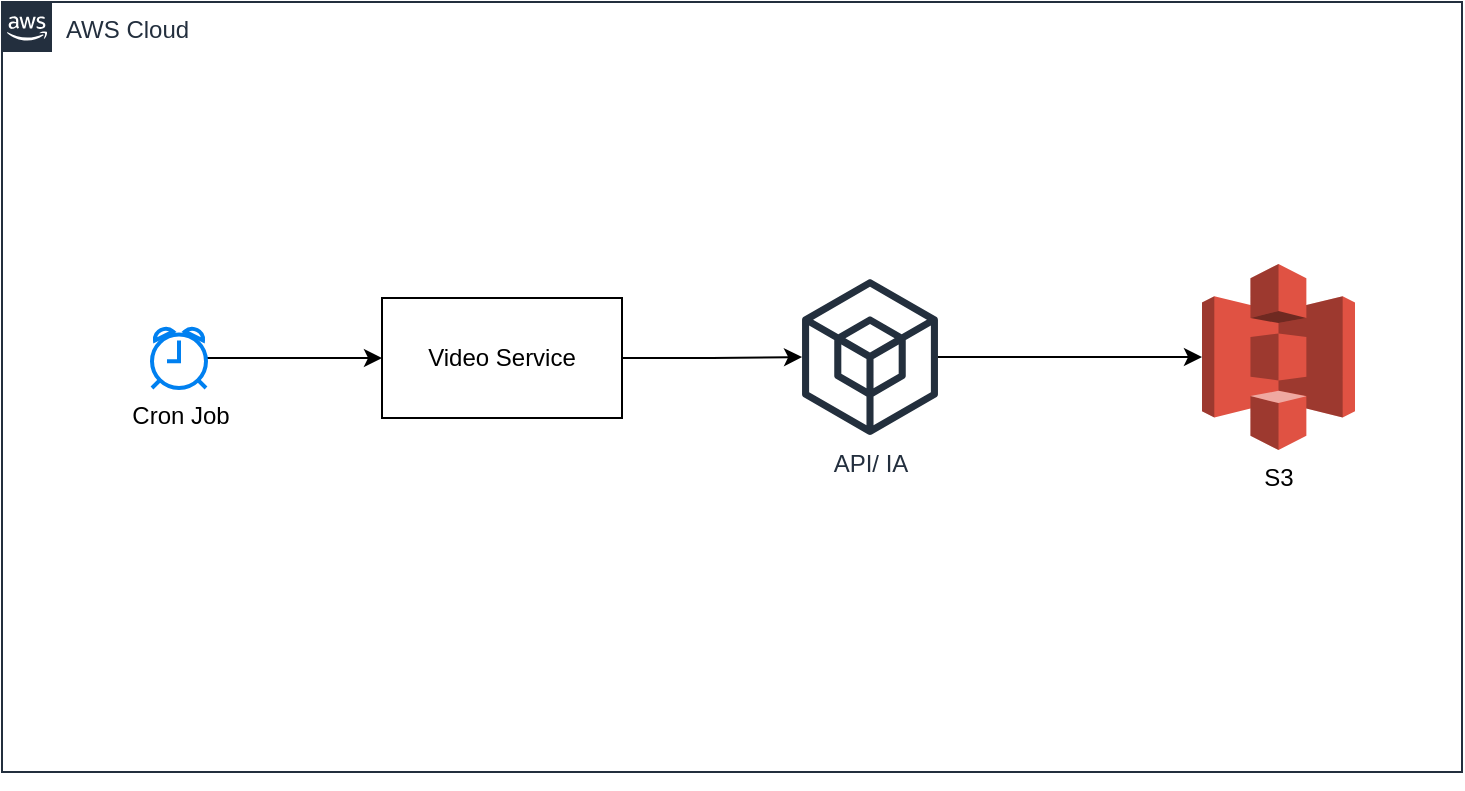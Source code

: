 <mxfile version="28.2.3">
  <diagram id="Ht1M8jgEwFfnCIfOTk4-" name="Page-1">
    <mxGraphModel dx="1388" dy="626" grid="1" gridSize="10" guides="1" tooltips="1" connect="1" arrows="1" fold="1" page="1" pageScale="1" pageWidth="827" pageHeight="1169" math="0" shadow="0">
      <root>
        <mxCell id="0" />
        <mxCell id="1" parent="0" />
        <mxCell id="UEzPUAAOIrF-is8g5C7q-2" value="AWS Cloud" style="points=[[0,0],[0.25,0],[0.5,0],[0.75,0],[1,0],[1,0.25],[1,0.5],[1,0.75],[1,1],[0.75,1],[0.5,1],[0.25,1],[0,1],[0,0.75],[0,0.5],[0,0.25]];outlineConnect=0;gradientColor=none;html=1;whiteSpace=wrap;fontSize=12;fontStyle=0;shape=mxgraph.aws4.group;grIcon=mxgraph.aws4.group_aws_cloud_alt;strokeColor=#232F3E;fillColor=none;verticalAlign=top;align=left;spacingLeft=30;fontColor=#232F3E;dashed=0;container=1;pointerEvents=0;collapsible=0;recursiveResize=0;" parent="1" vertex="1">
          <mxGeometry x="30" y="30" width="730" height="385" as="geometry" />
        </mxCell>
        <mxCell id="xW7QvYT_-SauhzG2XjDt-5" style="edgeStyle=orthogonalEdgeStyle;rounded=0;orthogonalLoop=1;jettySize=auto;html=1;exitX=1;exitY=0.5;exitDx=0;exitDy=0;" parent="UEzPUAAOIrF-is8g5C7q-2" source="PmF3IWkPRe69s--DCm3D-4" target="xW7QvYT_-SauhzG2XjDt-4" edge="1">
          <mxGeometry relative="1" as="geometry">
            <mxPoint x="330" y="177.5" as="sourcePoint" />
          </mxGeometry>
        </mxCell>
        <mxCell id="xW7QvYT_-SauhzG2XjDt-4" value="API/ IA" style="sketch=0;outlineConnect=0;fontColor=#232F3E;gradientColor=none;fillColor=#232F3D;strokeColor=none;dashed=0;verticalLabelPosition=bottom;verticalAlign=top;align=center;html=1;fontSize=12;fontStyle=0;aspect=fixed;pointerEvents=1;shape=mxgraph.aws4.external_sdk;" parent="UEzPUAAOIrF-is8g5C7q-2" vertex="1">
          <mxGeometry x="400" y="138.5" width="68" height="78" as="geometry" />
        </mxCell>
        <mxCell id="xW7QvYT_-SauhzG2XjDt-8" value="S3" style="outlineConnect=0;dashed=0;verticalLabelPosition=bottom;verticalAlign=top;align=center;html=1;shape=mxgraph.aws3.s3;fillColor=#E05243;gradientColor=none;" parent="UEzPUAAOIrF-is8g5C7q-2" vertex="1">
          <mxGeometry x="600" y="131" width="76.5" height="93" as="geometry" />
        </mxCell>
        <mxCell id="xW7QvYT_-SauhzG2XjDt-9" style="edgeStyle=orthogonalEdgeStyle;rounded=0;orthogonalLoop=1;jettySize=auto;html=1;entryX=0;entryY=0.5;entryDx=0;entryDy=0;entryPerimeter=0;" parent="UEzPUAAOIrF-is8g5C7q-2" source="xW7QvYT_-SauhzG2XjDt-4" target="xW7QvYT_-SauhzG2XjDt-8" edge="1">
          <mxGeometry relative="1" as="geometry" />
        </mxCell>
        <mxCell id="PmF3IWkPRe69s--DCm3D-5" style="edgeStyle=orthogonalEdgeStyle;rounded=0;orthogonalLoop=1;jettySize=auto;html=1;" edge="1" parent="UEzPUAAOIrF-is8g5C7q-2" source="PmF3IWkPRe69s--DCm3D-1" target="PmF3IWkPRe69s--DCm3D-4">
          <mxGeometry relative="1" as="geometry" />
        </mxCell>
        <mxCell id="PmF3IWkPRe69s--DCm3D-1" value="Cron Job" style="html=1;verticalLabelPosition=bottom;align=center;labelBackgroundColor=#ffffff;verticalAlign=top;strokeWidth=2;strokeColor=#0080F0;shadow=0;dashed=0;shape=mxgraph.ios7.icons.alarm_clock;" vertex="1" parent="UEzPUAAOIrF-is8g5C7q-2">
          <mxGeometry x="75" y="163" width="27" height="30" as="geometry" />
        </mxCell>
        <mxCell id="PmF3IWkPRe69s--DCm3D-4" value="Video Service" style="rounded=0;whiteSpace=wrap;html=1;" vertex="1" parent="UEzPUAAOIrF-is8g5C7q-2">
          <mxGeometry x="190" y="148" width="120" height="60" as="geometry" />
        </mxCell>
        <mxCell id="xW7QvYT_-SauhzG2XjDt-6" style="edgeStyle=orthogonalEdgeStyle;rounded=0;orthogonalLoop=1;jettySize=auto;html=1;exitX=0.5;exitY=1;exitDx=0;exitDy=0;" parent="1" source="UEzPUAAOIrF-is8g5C7q-2" target="UEzPUAAOIrF-is8g5C7q-2" edge="1">
          <mxGeometry relative="1" as="geometry" />
        </mxCell>
        <mxCell id="xW7QvYT_-SauhzG2XjDt-7" style="edgeStyle=orthogonalEdgeStyle;rounded=0;orthogonalLoop=1;jettySize=auto;html=1;exitX=0.5;exitY=1;exitDx=0;exitDy=0;" parent="1" source="UEzPUAAOIrF-is8g5C7q-2" target="UEzPUAAOIrF-is8g5C7q-2" edge="1">
          <mxGeometry relative="1" as="geometry" />
        </mxCell>
      </root>
    </mxGraphModel>
  </diagram>
</mxfile>
